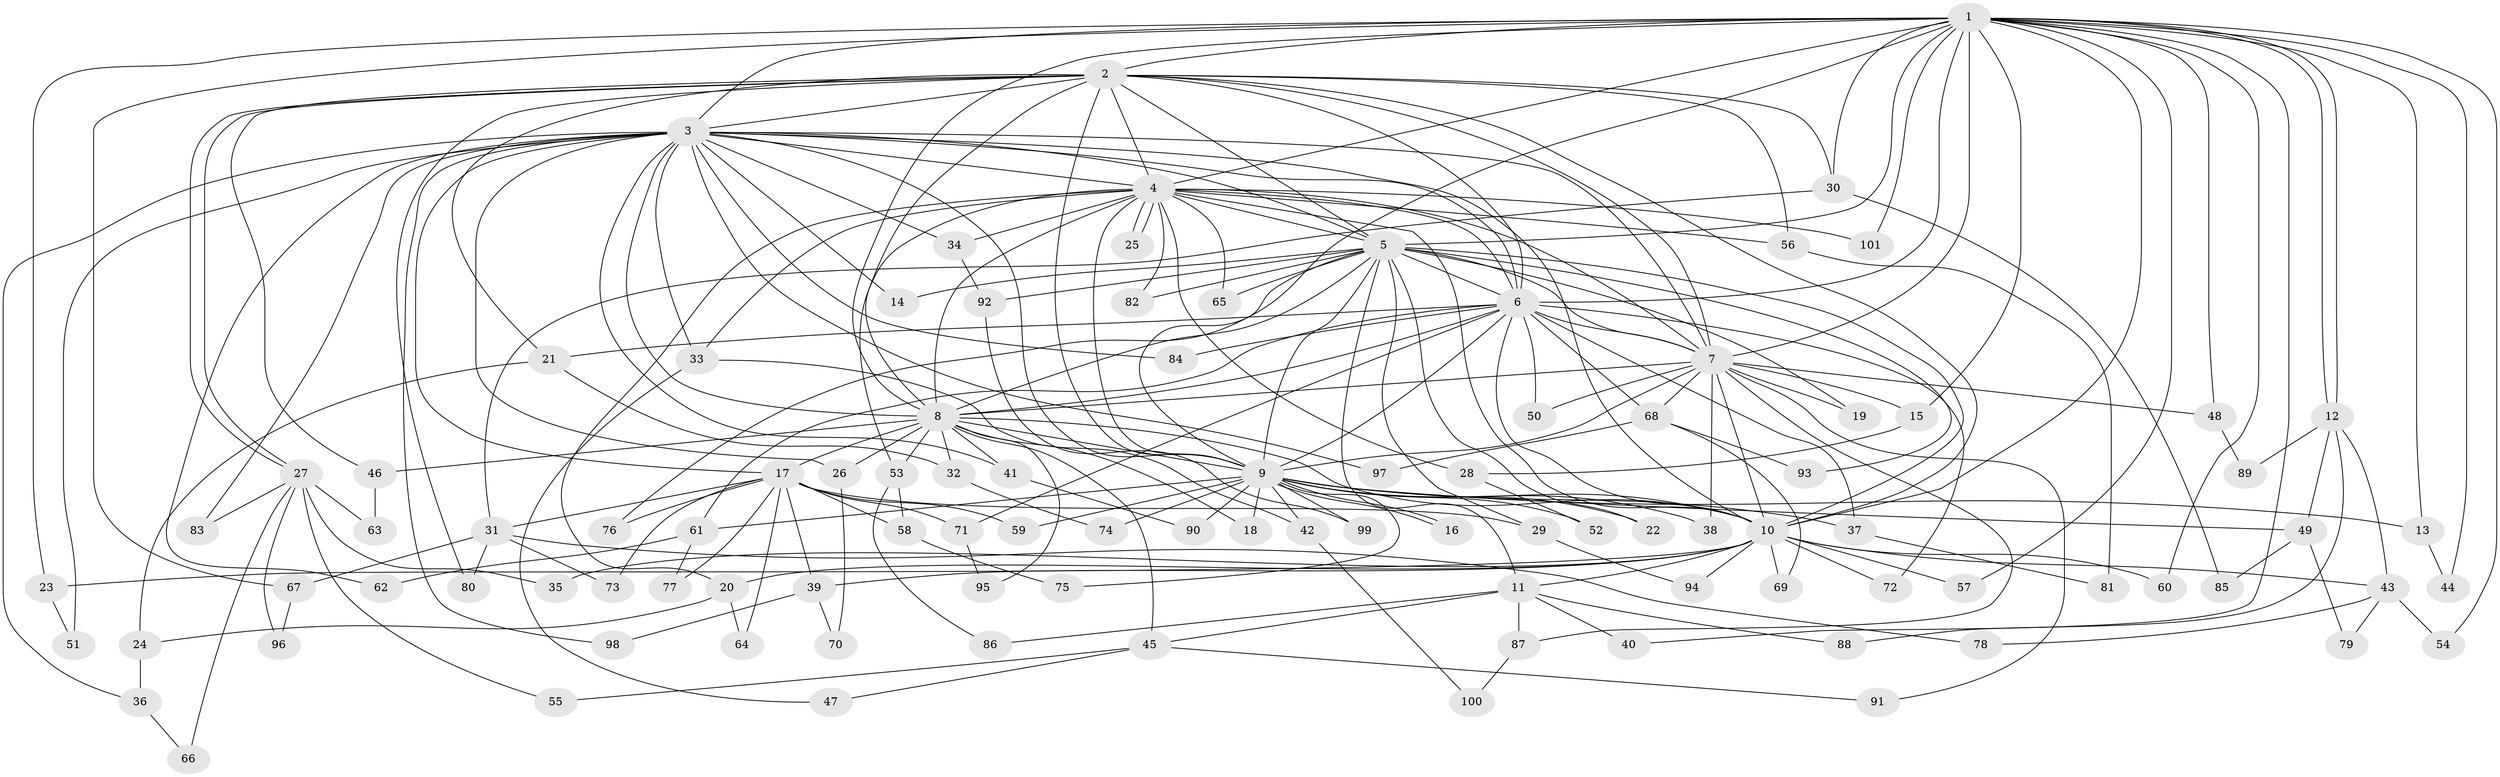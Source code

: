 // coarse degree distribution, {19: 0.013333333333333334, 26: 0.013333333333333334, 18: 0.013333333333333334, 17: 0.013333333333333334, 14: 0.013333333333333334, 16: 0.02666666666666667, 29: 0.013333333333333334, 7: 0.013333333333333334, 8: 0.04, 3: 0.14666666666666667, 2: 0.5066666666666667, 4: 0.09333333333333334, 1: 0.02666666666666667, 13: 0.013333333333333334, 5: 0.05333333333333334}
// Generated by graph-tools (version 1.1) at 2025/23/03/03/25 07:23:44]
// undirected, 101 vertices, 227 edges
graph export_dot {
graph [start="1"]
  node [color=gray90,style=filled];
  1;
  2;
  3;
  4;
  5;
  6;
  7;
  8;
  9;
  10;
  11;
  12;
  13;
  14;
  15;
  16;
  17;
  18;
  19;
  20;
  21;
  22;
  23;
  24;
  25;
  26;
  27;
  28;
  29;
  30;
  31;
  32;
  33;
  34;
  35;
  36;
  37;
  38;
  39;
  40;
  41;
  42;
  43;
  44;
  45;
  46;
  47;
  48;
  49;
  50;
  51;
  52;
  53;
  54;
  55;
  56;
  57;
  58;
  59;
  60;
  61;
  62;
  63;
  64;
  65;
  66;
  67;
  68;
  69;
  70;
  71;
  72;
  73;
  74;
  75;
  76;
  77;
  78;
  79;
  80;
  81;
  82;
  83;
  84;
  85;
  86;
  87;
  88;
  89;
  90;
  91;
  92;
  93;
  94;
  95;
  96;
  97;
  98;
  99;
  100;
  101;
  1 -- 2;
  1 -- 3;
  1 -- 4;
  1 -- 5;
  1 -- 6;
  1 -- 7;
  1 -- 8;
  1 -- 9;
  1 -- 10;
  1 -- 12;
  1 -- 12;
  1 -- 13;
  1 -- 15;
  1 -- 23;
  1 -- 30;
  1 -- 40;
  1 -- 44;
  1 -- 48;
  1 -- 54;
  1 -- 57;
  1 -- 60;
  1 -- 67;
  1 -- 101;
  2 -- 3;
  2 -- 4;
  2 -- 5;
  2 -- 6;
  2 -- 7;
  2 -- 8;
  2 -- 9;
  2 -- 10;
  2 -- 21;
  2 -- 27;
  2 -- 27;
  2 -- 30;
  2 -- 46;
  2 -- 56;
  2 -- 80;
  3 -- 4;
  3 -- 5;
  3 -- 6;
  3 -- 7;
  3 -- 8;
  3 -- 9;
  3 -- 10;
  3 -- 14;
  3 -- 17;
  3 -- 26;
  3 -- 33;
  3 -- 34;
  3 -- 36;
  3 -- 41;
  3 -- 51;
  3 -- 62;
  3 -- 83;
  3 -- 84;
  3 -- 97;
  3 -- 98;
  4 -- 5;
  4 -- 6;
  4 -- 7;
  4 -- 8;
  4 -- 9;
  4 -- 10;
  4 -- 20;
  4 -- 25;
  4 -- 25;
  4 -- 28;
  4 -- 33;
  4 -- 34;
  4 -- 53;
  4 -- 56;
  4 -- 65;
  4 -- 82;
  4 -- 101;
  5 -- 6;
  5 -- 7;
  5 -- 8;
  5 -- 9;
  5 -- 10;
  5 -- 11;
  5 -- 14;
  5 -- 19;
  5 -- 22;
  5 -- 29;
  5 -- 65;
  5 -- 76;
  5 -- 82;
  5 -- 92;
  5 -- 93;
  6 -- 7;
  6 -- 8;
  6 -- 9;
  6 -- 10;
  6 -- 21;
  6 -- 37;
  6 -- 50;
  6 -- 61;
  6 -- 68;
  6 -- 71;
  6 -- 72;
  6 -- 84;
  7 -- 8;
  7 -- 9;
  7 -- 10;
  7 -- 15;
  7 -- 19;
  7 -- 38;
  7 -- 48;
  7 -- 50;
  7 -- 68;
  7 -- 87;
  7 -- 91;
  8 -- 9;
  8 -- 10;
  8 -- 17;
  8 -- 18;
  8 -- 26;
  8 -- 32;
  8 -- 41;
  8 -- 45;
  8 -- 46;
  8 -- 53;
  8 -- 95;
  9 -- 10;
  9 -- 13;
  9 -- 16;
  9 -- 16;
  9 -- 18;
  9 -- 22;
  9 -- 37;
  9 -- 38;
  9 -- 42;
  9 -- 49;
  9 -- 52;
  9 -- 59;
  9 -- 61;
  9 -- 74;
  9 -- 75;
  9 -- 90;
  9 -- 99;
  10 -- 11;
  10 -- 20;
  10 -- 23;
  10 -- 35;
  10 -- 39;
  10 -- 43;
  10 -- 57;
  10 -- 60;
  10 -- 69;
  10 -- 72;
  10 -- 94;
  11 -- 40;
  11 -- 45;
  11 -- 86;
  11 -- 87;
  11 -- 88;
  12 -- 43;
  12 -- 49;
  12 -- 88;
  12 -- 89;
  13 -- 44;
  15 -- 28;
  17 -- 29;
  17 -- 31;
  17 -- 39;
  17 -- 58;
  17 -- 59;
  17 -- 64;
  17 -- 71;
  17 -- 73;
  17 -- 76;
  17 -- 77;
  20 -- 24;
  20 -- 64;
  21 -- 24;
  21 -- 32;
  23 -- 51;
  24 -- 36;
  26 -- 70;
  27 -- 35;
  27 -- 55;
  27 -- 63;
  27 -- 66;
  27 -- 83;
  27 -- 96;
  28 -- 52;
  29 -- 94;
  30 -- 31;
  30 -- 85;
  31 -- 67;
  31 -- 73;
  31 -- 78;
  31 -- 80;
  32 -- 74;
  33 -- 42;
  33 -- 47;
  34 -- 92;
  36 -- 66;
  37 -- 81;
  39 -- 70;
  39 -- 98;
  41 -- 90;
  42 -- 100;
  43 -- 54;
  43 -- 78;
  43 -- 79;
  45 -- 47;
  45 -- 55;
  45 -- 91;
  46 -- 63;
  48 -- 89;
  49 -- 79;
  49 -- 85;
  53 -- 58;
  53 -- 86;
  56 -- 81;
  58 -- 75;
  61 -- 62;
  61 -- 77;
  67 -- 96;
  68 -- 69;
  68 -- 93;
  68 -- 97;
  71 -- 95;
  87 -- 100;
  92 -- 99;
}
